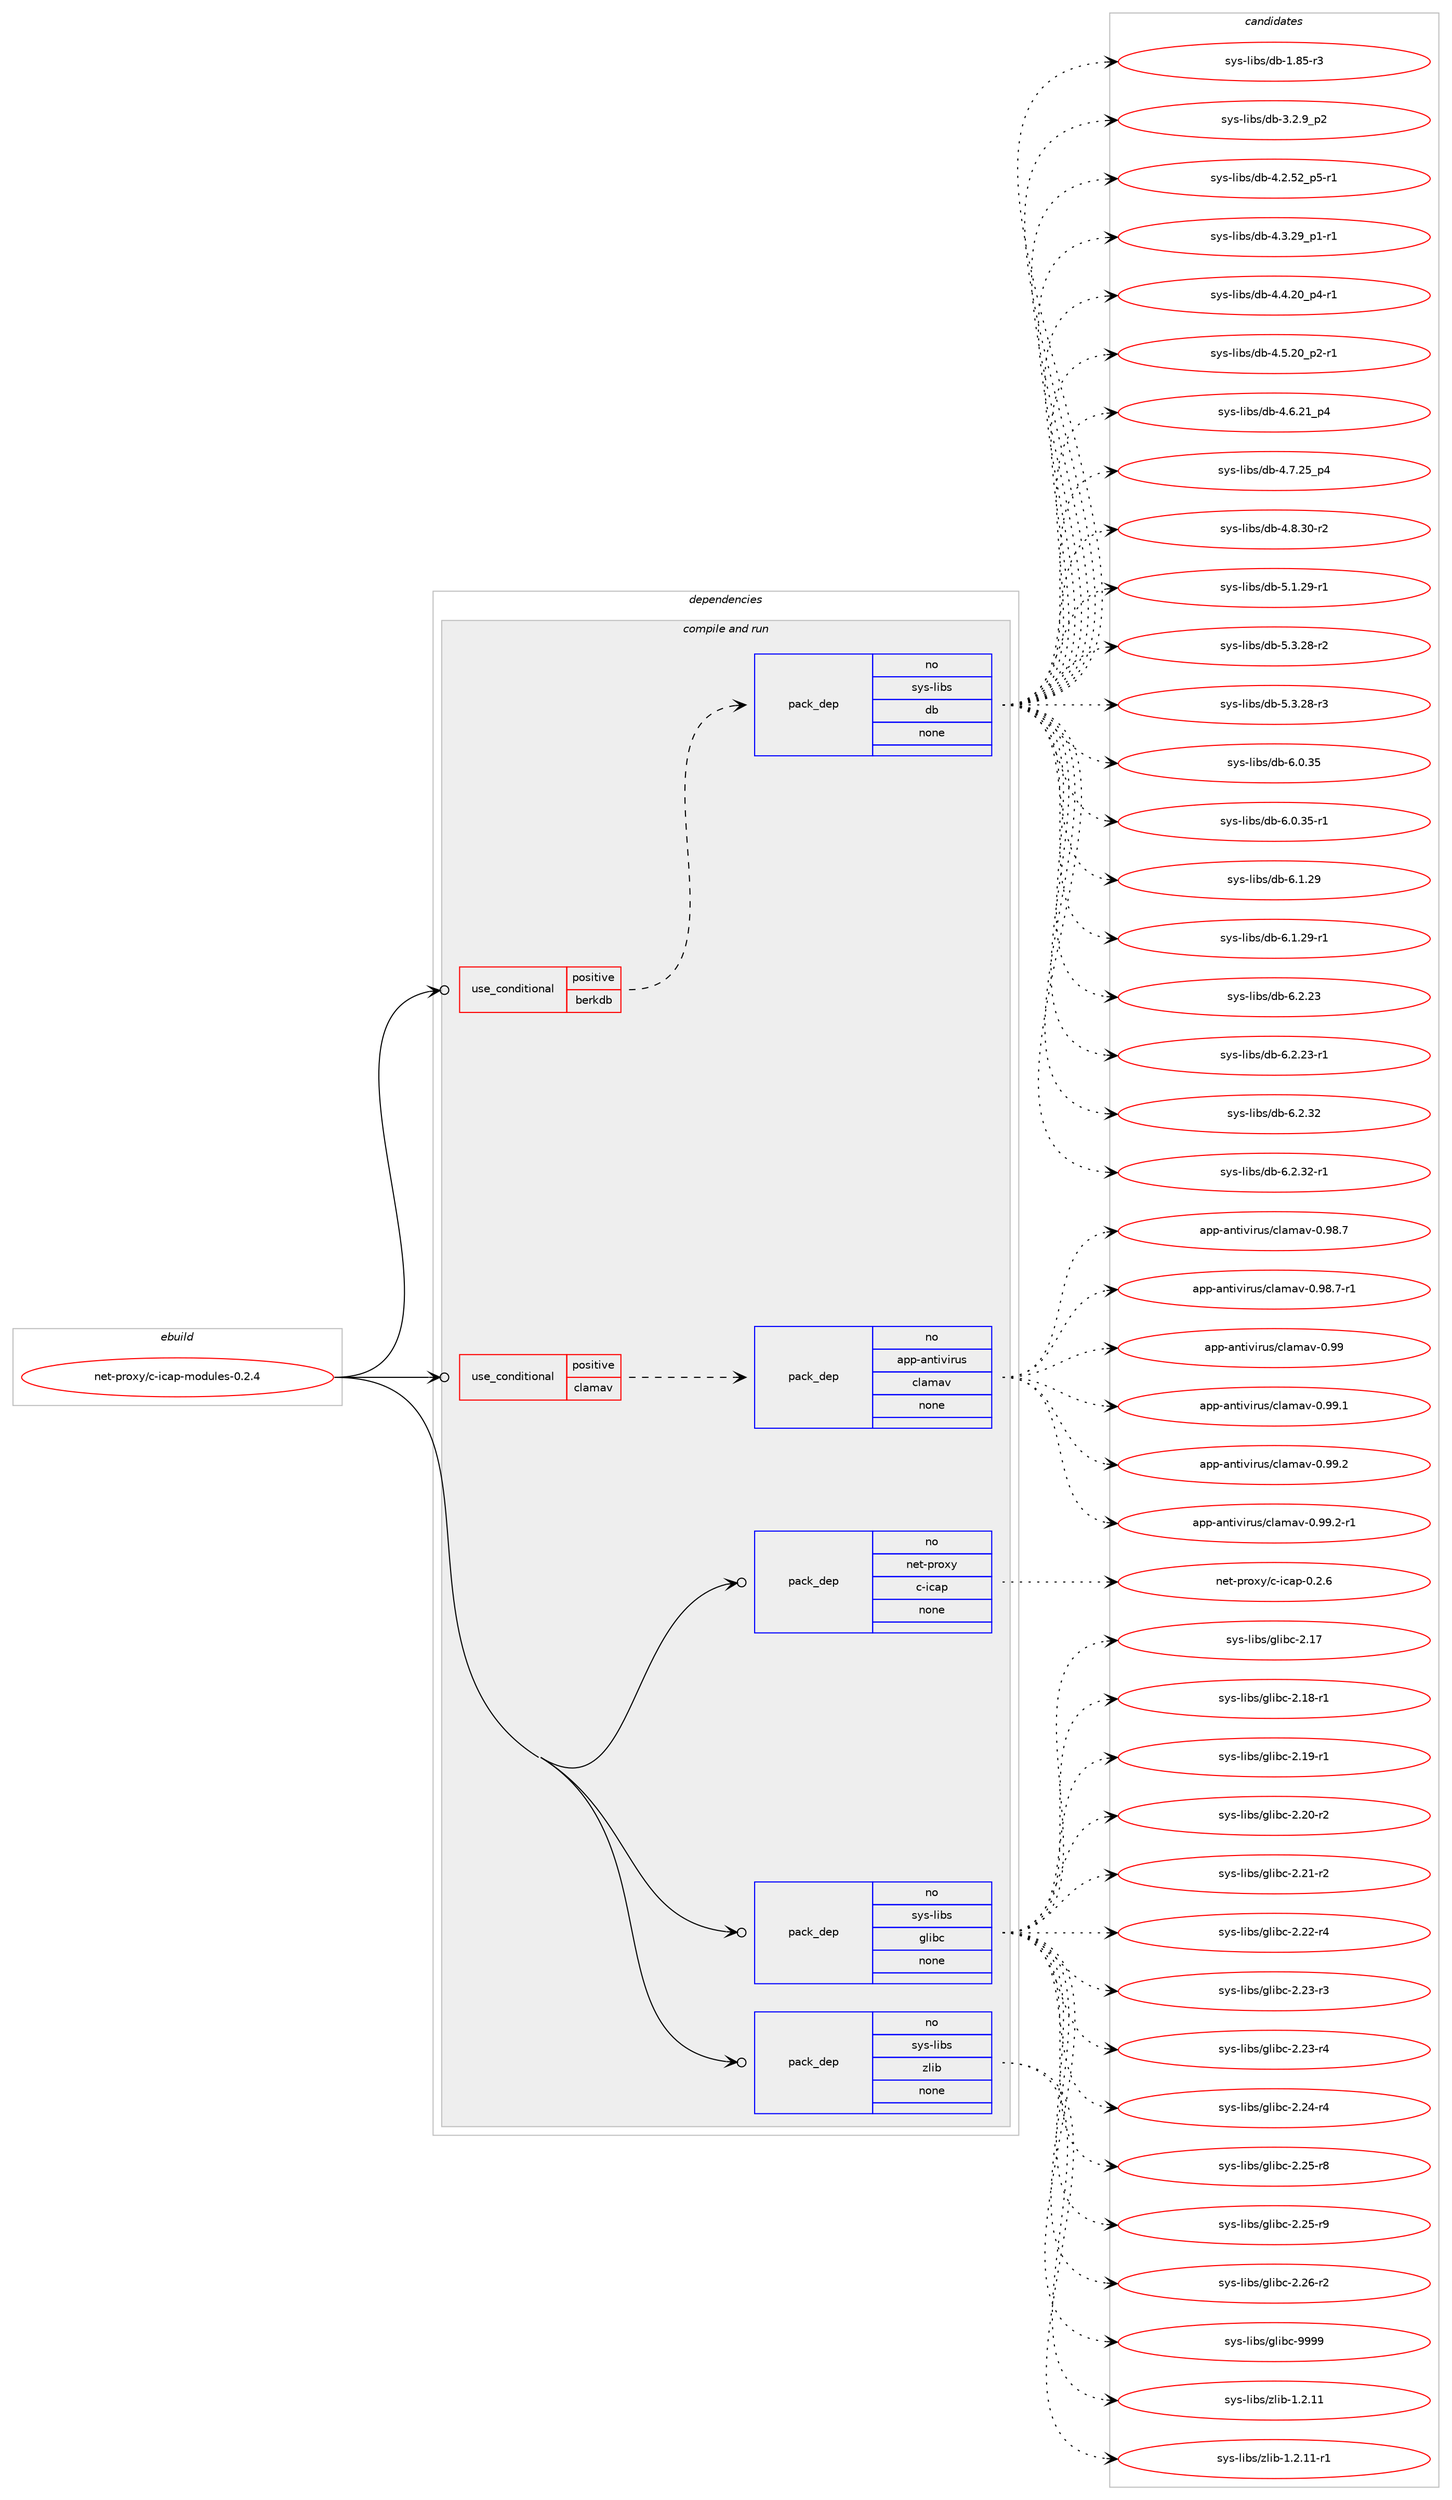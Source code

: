 digraph prolog {

# *************
# Graph options
# *************

newrank=true;
concentrate=true;
compound=true;
graph [rankdir=LR,fontname=Helvetica,fontsize=10,ranksep=1.5];#, ranksep=2.5, nodesep=0.2];
edge  [arrowhead=vee];
node  [fontname=Helvetica,fontsize=10];

# **********
# The ebuild
# **********

subgraph cluster_leftcol {
color=gray;
rank=same;
label=<<i>ebuild</i>>;
id [label="net-proxy/c-icap-modules-0.2.4", color=red, width=4, href="../net-proxy/c-icap-modules-0.2.4.svg"];
}

# ****************
# The dependencies
# ****************

subgraph cluster_midcol {
color=gray;
label=<<i>dependencies</i>>;
subgraph cluster_compile {
fillcolor="#eeeeee";
style=filled;
label=<<i>compile</i>>;
}
subgraph cluster_compileandrun {
fillcolor="#eeeeee";
style=filled;
label=<<i>compile and run</i>>;
subgraph cond107744 {
dependency436307 [label=<<TABLE BORDER="0" CELLBORDER="1" CELLSPACING="0" CELLPADDING="4"><TR><TD ROWSPAN="3" CELLPADDING="10">use_conditional</TD></TR><TR><TD>positive</TD></TR><TR><TD>berkdb</TD></TR></TABLE>>, shape=none, color=red];
subgraph pack321024 {
dependency436308 [label=<<TABLE BORDER="0" CELLBORDER="1" CELLSPACING="0" CELLPADDING="4" WIDTH="220"><TR><TD ROWSPAN="6" CELLPADDING="30">pack_dep</TD></TR><TR><TD WIDTH="110">no</TD></TR><TR><TD>sys-libs</TD></TR><TR><TD>db</TD></TR><TR><TD>none</TD></TR><TR><TD></TD></TR></TABLE>>, shape=none, color=blue];
}
dependency436307:e -> dependency436308:w [weight=20,style="dashed",arrowhead="vee"];
}
id:e -> dependency436307:w [weight=20,style="solid",arrowhead="odotvee"];
subgraph cond107745 {
dependency436309 [label=<<TABLE BORDER="0" CELLBORDER="1" CELLSPACING="0" CELLPADDING="4"><TR><TD ROWSPAN="3" CELLPADDING="10">use_conditional</TD></TR><TR><TD>positive</TD></TR><TR><TD>clamav</TD></TR></TABLE>>, shape=none, color=red];
subgraph pack321025 {
dependency436310 [label=<<TABLE BORDER="0" CELLBORDER="1" CELLSPACING="0" CELLPADDING="4" WIDTH="220"><TR><TD ROWSPAN="6" CELLPADDING="30">pack_dep</TD></TR><TR><TD WIDTH="110">no</TD></TR><TR><TD>app-antivirus</TD></TR><TR><TD>clamav</TD></TR><TR><TD>none</TD></TR><TR><TD></TD></TR></TABLE>>, shape=none, color=blue];
}
dependency436309:e -> dependency436310:w [weight=20,style="dashed",arrowhead="vee"];
}
id:e -> dependency436309:w [weight=20,style="solid",arrowhead="odotvee"];
subgraph pack321026 {
dependency436311 [label=<<TABLE BORDER="0" CELLBORDER="1" CELLSPACING="0" CELLPADDING="4" WIDTH="220"><TR><TD ROWSPAN="6" CELLPADDING="30">pack_dep</TD></TR><TR><TD WIDTH="110">no</TD></TR><TR><TD>net-proxy</TD></TR><TR><TD>c-icap</TD></TR><TR><TD>none</TD></TR><TR><TD></TD></TR></TABLE>>, shape=none, color=blue];
}
id:e -> dependency436311:w [weight=20,style="solid",arrowhead="odotvee"];
subgraph pack321027 {
dependency436312 [label=<<TABLE BORDER="0" CELLBORDER="1" CELLSPACING="0" CELLPADDING="4" WIDTH="220"><TR><TD ROWSPAN="6" CELLPADDING="30">pack_dep</TD></TR><TR><TD WIDTH="110">no</TD></TR><TR><TD>sys-libs</TD></TR><TR><TD>glibc</TD></TR><TR><TD>none</TD></TR><TR><TD></TD></TR></TABLE>>, shape=none, color=blue];
}
id:e -> dependency436312:w [weight=20,style="solid",arrowhead="odotvee"];
subgraph pack321028 {
dependency436313 [label=<<TABLE BORDER="0" CELLBORDER="1" CELLSPACING="0" CELLPADDING="4" WIDTH="220"><TR><TD ROWSPAN="6" CELLPADDING="30">pack_dep</TD></TR><TR><TD WIDTH="110">no</TD></TR><TR><TD>sys-libs</TD></TR><TR><TD>zlib</TD></TR><TR><TD>none</TD></TR><TR><TD></TD></TR></TABLE>>, shape=none, color=blue];
}
id:e -> dependency436313:w [weight=20,style="solid",arrowhead="odotvee"];
}
subgraph cluster_run {
fillcolor="#eeeeee";
style=filled;
label=<<i>run</i>>;
}
}

# **************
# The candidates
# **************

subgraph cluster_choices {
rank=same;
color=gray;
label=<<i>candidates</i>>;

subgraph choice321024 {
color=black;
nodesep=1;
choice1151211154510810598115471009845494656534511451 [label="sys-libs/db-1.85-r3", color=red, width=4,href="../sys-libs/db-1.85-r3.svg"];
choice115121115451081059811547100984551465046579511250 [label="sys-libs/db-3.2.9_p2", color=red, width=4,href="../sys-libs/db-3.2.9_p2.svg"];
choice115121115451081059811547100984552465046535095112534511449 [label="sys-libs/db-4.2.52_p5-r1", color=red, width=4,href="../sys-libs/db-4.2.52_p5-r1.svg"];
choice115121115451081059811547100984552465146505795112494511449 [label="sys-libs/db-4.3.29_p1-r1", color=red, width=4,href="../sys-libs/db-4.3.29_p1-r1.svg"];
choice115121115451081059811547100984552465246504895112524511449 [label="sys-libs/db-4.4.20_p4-r1", color=red, width=4,href="../sys-libs/db-4.4.20_p4-r1.svg"];
choice115121115451081059811547100984552465346504895112504511449 [label="sys-libs/db-4.5.20_p2-r1", color=red, width=4,href="../sys-libs/db-4.5.20_p2-r1.svg"];
choice11512111545108105981154710098455246544650499511252 [label="sys-libs/db-4.6.21_p4", color=red, width=4,href="../sys-libs/db-4.6.21_p4.svg"];
choice11512111545108105981154710098455246554650539511252 [label="sys-libs/db-4.7.25_p4", color=red, width=4,href="../sys-libs/db-4.7.25_p4.svg"];
choice11512111545108105981154710098455246564651484511450 [label="sys-libs/db-4.8.30-r2", color=red, width=4,href="../sys-libs/db-4.8.30-r2.svg"];
choice11512111545108105981154710098455346494650574511449 [label="sys-libs/db-5.1.29-r1", color=red, width=4,href="../sys-libs/db-5.1.29-r1.svg"];
choice11512111545108105981154710098455346514650564511450 [label="sys-libs/db-5.3.28-r2", color=red, width=4,href="../sys-libs/db-5.3.28-r2.svg"];
choice11512111545108105981154710098455346514650564511451 [label="sys-libs/db-5.3.28-r3", color=red, width=4,href="../sys-libs/db-5.3.28-r3.svg"];
choice1151211154510810598115471009845544648465153 [label="sys-libs/db-6.0.35", color=red, width=4,href="../sys-libs/db-6.0.35.svg"];
choice11512111545108105981154710098455446484651534511449 [label="sys-libs/db-6.0.35-r1", color=red, width=4,href="../sys-libs/db-6.0.35-r1.svg"];
choice1151211154510810598115471009845544649465057 [label="sys-libs/db-6.1.29", color=red, width=4,href="../sys-libs/db-6.1.29.svg"];
choice11512111545108105981154710098455446494650574511449 [label="sys-libs/db-6.1.29-r1", color=red, width=4,href="../sys-libs/db-6.1.29-r1.svg"];
choice1151211154510810598115471009845544650465051 [label="sys-libs/db-6.2.23", color=red, width=4,href="../sys-libs/db-6.2.23.svg"];
choice11512111545108105981154710098455446504650514511449 [label="sys-libs/db-6.2.23-r1", color=red, width=4,href="../sys-libs/db-6.2.23-r1.svg"];
choice1151211154510810598115471009845544650465150 [label="sys-libs/db-6.2.32", color=red, width=4,href="../sys-libs/db-6.2.32.svg"];
choice11512111545108105981154710098455446504651504511449 [label="sys-libs/db-6.2.32-r1", color=red, width=4,href="../sys-libs/db-6.2.32-r1.svg"];
dependency436308:e -> choice1151211154510810598115471009845494656534511451:w [style=dotted,weight="100"];
dependency436308:e -> choice115121115451081059811547100984551465046579511250:w [style=dotted,weight="100"];
dependency436308:e -> choice115121115451081059811547100984552465046535095112534511449:w [style=dotted,weight="100"];
dependency436308:e -> choice115121115451081059811547100984552465146505795112494511449:w [style=dotted,weight="100"];
dependency436308:e -> choice115121115451081059811547100984552465246504895112524511449:w [style=dotted,weight="100"];
dependency436308:e -> choice115121115451081059811547100984552465346504895112504511449:w [style=dotted,weight="100"];
dependency436308:e -> choice11512111545108105981154710098455246544650499511252:w [style=dotted,weight="100"];
dependency436308:e -> choice11512111545108105981154710098455246554650539511252:w [style=dotted,weight="100"];
dependency436308:e -> choice11512111545108105981154710098455246564651484511450:w [style=dotted,weight="100"];
dependency436308:e -> choice11512111545108105981154710098455346494650574511449:w [style=dotted,weight="100"];
dependency436308:e -> choice11512111545108105981154710098455346514650564511450:w [style=dotted,weight="100"];
dependency436308:e -> choice11512111545108105981154710098455346514650564511451:w [style=dotted,weight="100"];
dependency436308:e -> choice1151211154510810598115471009845544648465153:w [style=dotted,weight="100"];
dependency436308:e -> choice11512111545108105981154710098455446484651534511449:w [style=dotted,weight="100"];
dependency436308:e -> choice1151211154510810598115471009845544649465057:w [style=dotted,weight="100"];
dependency436308:e -> choice11512111545108105981154710098455446494650574511449:w [style=dotted,weight="100"];
dependency436308:e -> choice1151211154510810598115471009845544650465051:w [style=dotted,weight="100"];
dependency436308:e -> choice11512111545108105981154710098455446504650514511449:w [style=dotted,weight="100"];
dependency436308:e -> choice1151211154510810598115471009845544650465150:w [style=dotted,weight="100"];
dependency436308:e -> choice11512111545108105981154710098455446504651504511449:w [style=dotted,weight="100"];
}
subgraph choice321025 {
color=black;
nodesep=1;
choice9711211245971101161051181051141171154799108971099711845484657564655 [label="app-antivirus/clamav-0.98.7", color=red, width=4,href="../app-antivirus/clamav-0.98.7.svg"];
choice97112112459711011610511810511411711547991089710997118454846575646554511449 [label="app-antivirus/clamav-0.98.7-r1", color=red, width=4,href="../app-antivirus/clamav-0.98.7-r1.svg"];
choice971121124597110116105118105114117115479910897109971184548465757 [label="app-antivirus/clamav-0.99", color=red, width=4,href="../app-antivirus/clamav-0.99.svg"];
choice9711211245971101161051181051141171154799108971099711845484657574649 [label="app-antivirus/clamav-0.99.1", color=red, width=4,href="../app-antivirus/clamav-0.99.1.svg"];
choice9711211245971101161051181051141171154799108971099711845484657574650 [label="app-antivirus/clamav-0.99.2", color=red, width=4,href="../app-antivirus/clamav-0.99.2.svg"];
choice97112112459711011610511810511411711547991089710997118454846575746504511449 [label="app-antivirus/clamav-0.99.2-r1", color=red, width=4,href="../app-antivirus/clamav-0.99.2-r1.svg"];
dependency436310:e -> choice9711211245971101161051181051141171154799108971099711845484657564655:w [style=dotted,weight="100"];
dependency436310:e -> choice97112112459711011610511810511411711547991089710997118454846575646554511449:w [style=dotted,weight="100"];
dependency436310:e -> choice971121124597110116105118105114117115479910897109971184548465757:w [style=dotted,weight="100"];
dependency436310:e -> choice9711211245971101161051181051141171154799108971099711845484657574649:w [style=dotted,weight="100"];
dependency436310:e -> choice9711211245971101161051181051141171154799108971099711845484657574650:w [style=dotted,weight="100"];
dependency436310:e -> choice97112112459711011610511810511411711547991089710997118454846575746504511449:w [style=dotted,weight="100"];
}
subgraph choice321026 {
color=black;
nodesep=1;
choice110101116451121141111201214799451059997112454846504654 [label="net-proxy/c-icap-0.2.6", color=red, width=4,href="../net-proxy/c-icap-0.2.6.svg"];
dependency436311:e -> choice110101116451121141111201214799451059997112454846504654:w [style=dotted,weight="100"];
}
subgraph choice321027 {
color=black;
nodesep=1;
choice11512111545108105981154710310810598994550464955 [label="sys-libs/glibc-2.17", color=red, width=4,href="../sys-libs/glibc-2.17.svg"];
choice115121115451081059811547103108105989945504649564511449 [label="sys-libs/glibc-2.18-r1", color=red, width=4,href="../sys-libs/glibc-2.18-r1.svg"];
choice115121115451081059811547103108105989945504649574511449 [label="sys-libs/glibc-2.19-r1", color=red, width=4,href="../sys-libs/glibc-2.19-r1.svg"];
choice115121115451081059811547103108105989945504650484511450 [label="sys-libs/glibc-2.20-r2", color=red, width=4,href="../sys-libs/glibc-2.20-r2.svg"];
choice115121115451081059811547103108105989945504650494511450 [label="sys-libs/glibc-2.21-r2", color=red, width=4,href="../sys-libs/glibc-2.21-r2.svg"];
choice115121115451081059811547103108105989945504650504511452 [label="sys-libs/glibc-2.22-r4", color=red, width=4,href="../sys-libs/glibc-2.22-r4.svg"];
choice115121115451081059811547103108105989945504650514511451 [label="sys-libs/glibc-2.23-r3", color=red, width=4,href="../sys-libs/glibc-2.23-r3.svg"];
choice115121115451081059811547103108105989945504650514511452 [label="sys-libs/glibc-2.23-r4", color=red, width=4,href="../sys-libs/glibc-2.23-r4.svg"];
choice115121115451081059811547103108105989945504650524511452 [label="sys-libs/glibc-2.24-r4", color=red, width=4,href="../sys-libs/glibc-2.24-r4.svg"];
choice115121115451081059811547103108105989945504650534511456 [label="sys-libs/glibc-2.25-r8", color=red, width=4,href="../sys-libs/glibc-2.25-r8.svg"];
choice115121115451081059811547103108105989945504650534511457 [label="sys-libs/glibc-2.25-r9", color=red, width=4,href="../sys-libs/glibc-2.25-r9.svg"];
choice115121115451081059811547103108105989945504650544511450 [label="sys-libs/glibc-2.26-r2", color=red, width=4,href="../sys-libs/glibc-2.26-r2.svg"];
choice11512111545108105981154710310810598994557575757 [label="sys-libs/glibc-9999", color=red, width=4,href="../sys-libs/glibc-9999.svg"];
dependency436312:e -> choice11512111545108105981154710310810598994550464955:w [style=dotted,weight="100"];
dependency436312:e -> choice115121115451081059811547103108105989945504649564511449:w [style=dotted,weight="100"];
dependency436312:e -> choice115121115451081059811547103108105989945504649574511449:w [style=dotted,weight="100"];
dependency436312:e -> choice115121115451081059811547103108105989945504650484511450:w [style=dotted,weight="100"];
dependency436312:e -> choice115121115451081059811547103108105989945504650494511450:w [style=dotted,weight="100"];
dependency436312:e -> choice115121115451081059811547103108105989945504650504511452:w [style=dotted,weight="100"];
dependency436312:e -> choice115121115451081059811547103108105989945504650514511451:w [style=dotted,weight="100"];
dependency436312:e -> choice115121115451081059811547103108105989945504650514511452:w [style=dotted,weight="100"];
dependency436312:e -> choice115121115451081059811547103108105989945504650524511452:w [style=dotted,weight="100"];
dependency436312:e -> choice115121115451081059811547103108105989945504650534511456:w [style=dotted,weight="100"];
dependency436312:e -> choice115121115451081059811547103108105989945504650534511457:w [style=dotted,weight="100"];
dependency436312:e -> choice115121115451081059811547103108105989945504650544511450:w [style=dotted,weight="100"];
dependency436312:e -> choice11512111545108105981154710310810598994557575757:w [style=dotted,weight="100"];
}
subgraph choice321028 {
color=black;
nodesep=1;
choice1151211154510810598115471221081059845494650464949 [label="sys-libs/zlib-1.2.11", color=red, width=4,href="../sys-libs/zlib-1.2.11.svg"];
choice11512111545108105981154712210810598454946504649494511449 [label="sys-libs/zlib-1.2.11-r1", color=red, width=4,href="../sys-libs/zlib-1.2.11-r1.svg"];
dependency436313:e -> choice1151211154510810598115471221081059845494650464949:w [style=dotted,weight="100"];
dependency436313:e -> choice11512111545108105981154712210810598454946504649494511449:w [style=dotted,weight="100"];
}
}

}
